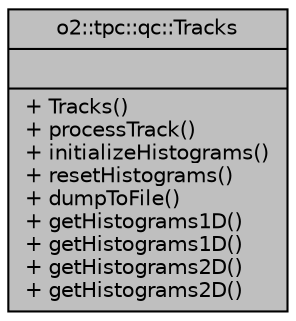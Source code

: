 digraph "o2::tpc::qc::Tracks"
{
 // INTERACTIVE_SVG=YES
  bgcolor="transparent";
  edge [fontname="Helvetica",fontsize="10",labelfontname="Helvetica",labelfontsize="10"];
  node [fontname="Helvetica",fontsize="10",shape=record];
  Node1 [label="{o2::tpc::qc::Tracks\n||+ Tracks()\l+ processTrack()\l+ initializeHistograms()\l+ resetHistograms()\l+ dumpToFile()\l+ getHistograms1D()\l+ getHistograms1D()\l+ getHistograms2D()\l+ getHistograms2D()\l}",height=0.2,width=0.4,color="black", fillcolor="grey75", style="filled", fontcolor="black"];
}
